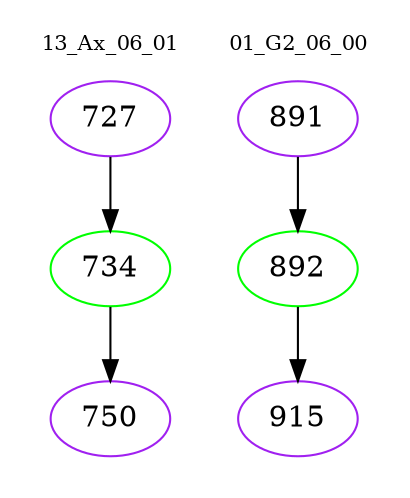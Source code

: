 digraph{
subgraph cluster_0 {
color = white
label = "13_Ax_06_01";
fontsize=10;
T0_727 [label="727", color="purple"]
T0_727 -> T0_734 [color="black"]
T0_734 [label="734", color="green"]
T0_734 -> T0_750 [color="black"]
T0_750 [label="750", color="purple"]
}
subgraph cluster_1 {
color = white
label = "01_G2_06_00";
fontsize=10;
T1_891 [label="891", color="purple"]
T1_891 -> T1_892 [color="black"]
T1_892 [label="892", color="green"]
T1_892 -> T1_915 [color="black"]
T1_915 [label="915", color="purple"]
}
}
